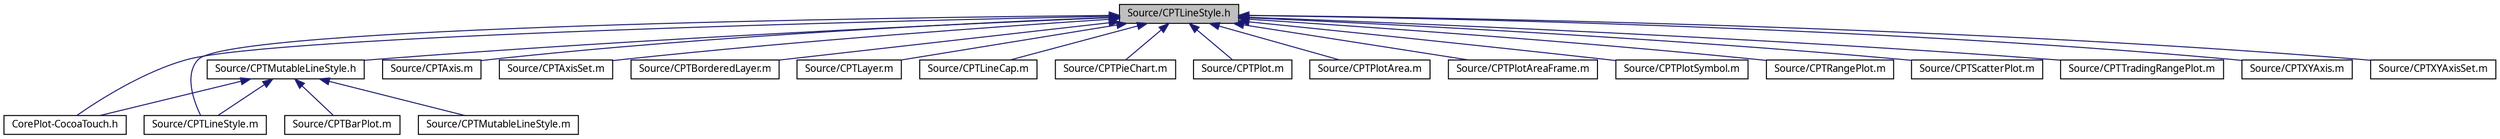 digraph G
{
  bgcolor="transparent";
  edge [fontname="Lucinda Grande",fontsize="10",labelfontname="Lucinda Grande",labelfontsize="10"];
  node [fontname="Lucinda Grande",fontsize="10",shape=record];
  Node1 [label="Source/CPTLineStyle.h",height=0.2,width=0.4,color="black", fillcolor="grey75", style="filled" fontcolor="black"];
  Node1 -> Node2 [dir="back",color="midnightblue",fontsize="10",style="solid",fontname="Lucinda Grande"];
  Node2 [label="CorePlot-CocoaTouch.h",height=0.2,width=0.4,color="black",URL="$_core_plot-_cocoa_touch_8h.html"];
  Node1 -> Node3 [dir="back",color="midnightblue",fontsize="10",style="solid",fontname="Lucinda Grande"];
  Node3 [label="Source/CPTAxis.m",height=0.2,width=0.4,color="black",URL="$_c_p_t_axis_8m.html"];
  Node1 -> Node4 [dir="back",color="midnightblue",fontsize="10",style="solid",fontname="Lucinda Grande"];
  Node4 [label="Source/CPTAxisSet.m",height=0.2,width=0.4,color="black",URL="$_c_p_t_axis_set_8m.html"];
  Node1 -> Node5 [dir="back",color="midnightblue",fontsize="10",style="solid",fontname="Lucinda Grande"];
  Node5 [label="Source/CPTBorderedLayer.m",height=0.2,width=0.4,color="black",URL="$_c_p_t_bordered_layer_8m.html"];
  Node1 -> Node6 [dir="back",color="midnightblue",fontsize="10",style="solid",fontname="Lucinda Grande"];
  Node6 [label="Source/CPTLayer.m",height=0.2,width=0.4,color="black",URL="$_c_p_t_layer_8m.html"];
  Node1 -> Node7 [dir="back",color="midnightblue",fontsize="10",style="solid",fontname="Lucinda Grande"];
  Node7 [label="Source/CPTLineCap.m",height=0.2,width=0.4,color="black",URL="$_c_p_t_line_cap_8m.html"];
  Node1 -> Node8 [dir="back",color="midnightblue",fontsize="10",style="solid",fontname="Lucinda Grande"];
  Node8 [label="Source/CPTLineStyle.m",height=0.2,width=0.4,color="black",URL="$_c_p_t_line_style_8m.html"];
  Node1 -> Node9 [dir="back",color="midnightblue",fontsize="10",style="solid",fontname="Lucinda Grande"];
  Node9 [label="Source/CPTMutableLineStyle.h",height=0.2,width=0.4,color="black",URL="$_c_p_t_mutable_line_style_8h.html"];
  Node9 -> Node2 [dir="back",color="midnightblue",fontsize="10",style="solid",fontname="Lucinda Grande"];
  Node9 -> Node10 [dir="back",color="midnightblue",fontsize="10",style="solid",fontname="Lucinda Grande"];
  Node10 [label="Source/CPTBarPlot.m",height=0.2,width=0.4,color="black",URL="$_c_p_t_bar_plot_8m.html"];
  Node9 -> Node8 [dir="back",color="midnightblue",fontsize="10",style="solid",fontname="Lucinda Grande"];
  Node9 -> Node11 [dir="back",color="midnightblue",fontsize="10",style="solid",fontname="Lucinda Grande"];
  Node11 [label="Source/CPTMutableLineStyle.m",height=0.2,width=0.4,color="black",URL="$_c_p_t_mutable_line_style_8m.html"];
  Node1 -> Node12 [dir="back",color="midnightblue",fontsize="10",style="solid",fontname="Lucinda Grande"];
  Node12 [label="Source/CPTPieChart.m",height=0.2,width=0.4,color="black",URL="$_c_p_t_pie_chart_8m.html"];
  Node1 -> Node13 [dir="back",color="midnightblue",fontsize="10",style="solid",fontname="Lucinda Grande"];
  Node13 [label="Source/CPTPlot.m",height=0.2,width=0.4,color="black",URL="$_c_p_t_plot_8m.html"];
  Node1 -> Node14 [dir="back",color="midnightblue",fontsize="10",style="solid",fontname="Lucinda Grande"];
  Node14 [label="Source/CPTPlotArea.m",height=0.2,width=0.4,color="black",URL="$_c_p_t_plot_area_8m.html"];
  Node1 -> Node15 [dir="back",color="midnightblue",fontsize="10",style="solid",fontname="Lucinda Grande"];
  Node15 [label="Source/CPTPlotAreaFrame.m",height=0.2,width=0.4,color="black",URL="$_c_p_t_plot_area_frame_8m.html"];
  Node1 -> Node16 [dir="back",color="midnightblue",fontsize="10",style="solid",fontname="Lucinda Grande"];
  Node16 [label="Source/CPTPlotSymbol.m",height=0.2,width=0.4,color="black",URL="$_c_p_t_plot_symbol_8m.html"];
  Node1 -> Node17 [dir="back",color="midnightblue",fontsize="10",style="solid",fontname="Lucinda Grande"];
  Node17 [label="Source/CPTRangePlot.m",height=0.2,width=0.4,color="black",URL="$_c_p_t_range_plot_8m.html"];
  Node1 -> Node18 [dir="back",color="midnightblue",fontsize="10",style="solid",fontname="Lucinda Grande"];
  Node18 [label="Source/CPTScatterPlot.m",height=0.2,width=0.4,color="black",URL="$_c_p_t_scatter_plot_8m.html"];
  Node1 -> Node19 [dir="back",color="midnightblue",fontsize="10",style="solid",fontname="Lucinda Grande"];
  Node19 [label="Source/CPTTradingRangePlot.m",height=0.2,width=0.4,color="black",URL="$_c_p_t_trading_range_plot_8m.html"];
  Node1 -> Node20 [dir="back",color="midnightblue",fontsize="10",style="solid",fontname="Lucinda Grande"];
  Node20 [label="Source/CPTXYAxis.m",height=0.2,width=0.4,color="black",URL="$_c_p_t_x_y_axis_8m.html"];
  Node1 -> Node21 [dir="back",color="midnightblue",fontsize="10",style="solid",fontname="Lucinda Grande"];
  Node21 [label="Source/CPTXYAxisSet.m",height=0.2,width=0.4,color="black",URL="$_c_p_t_x_y_axis_set_8m.html"];
}
